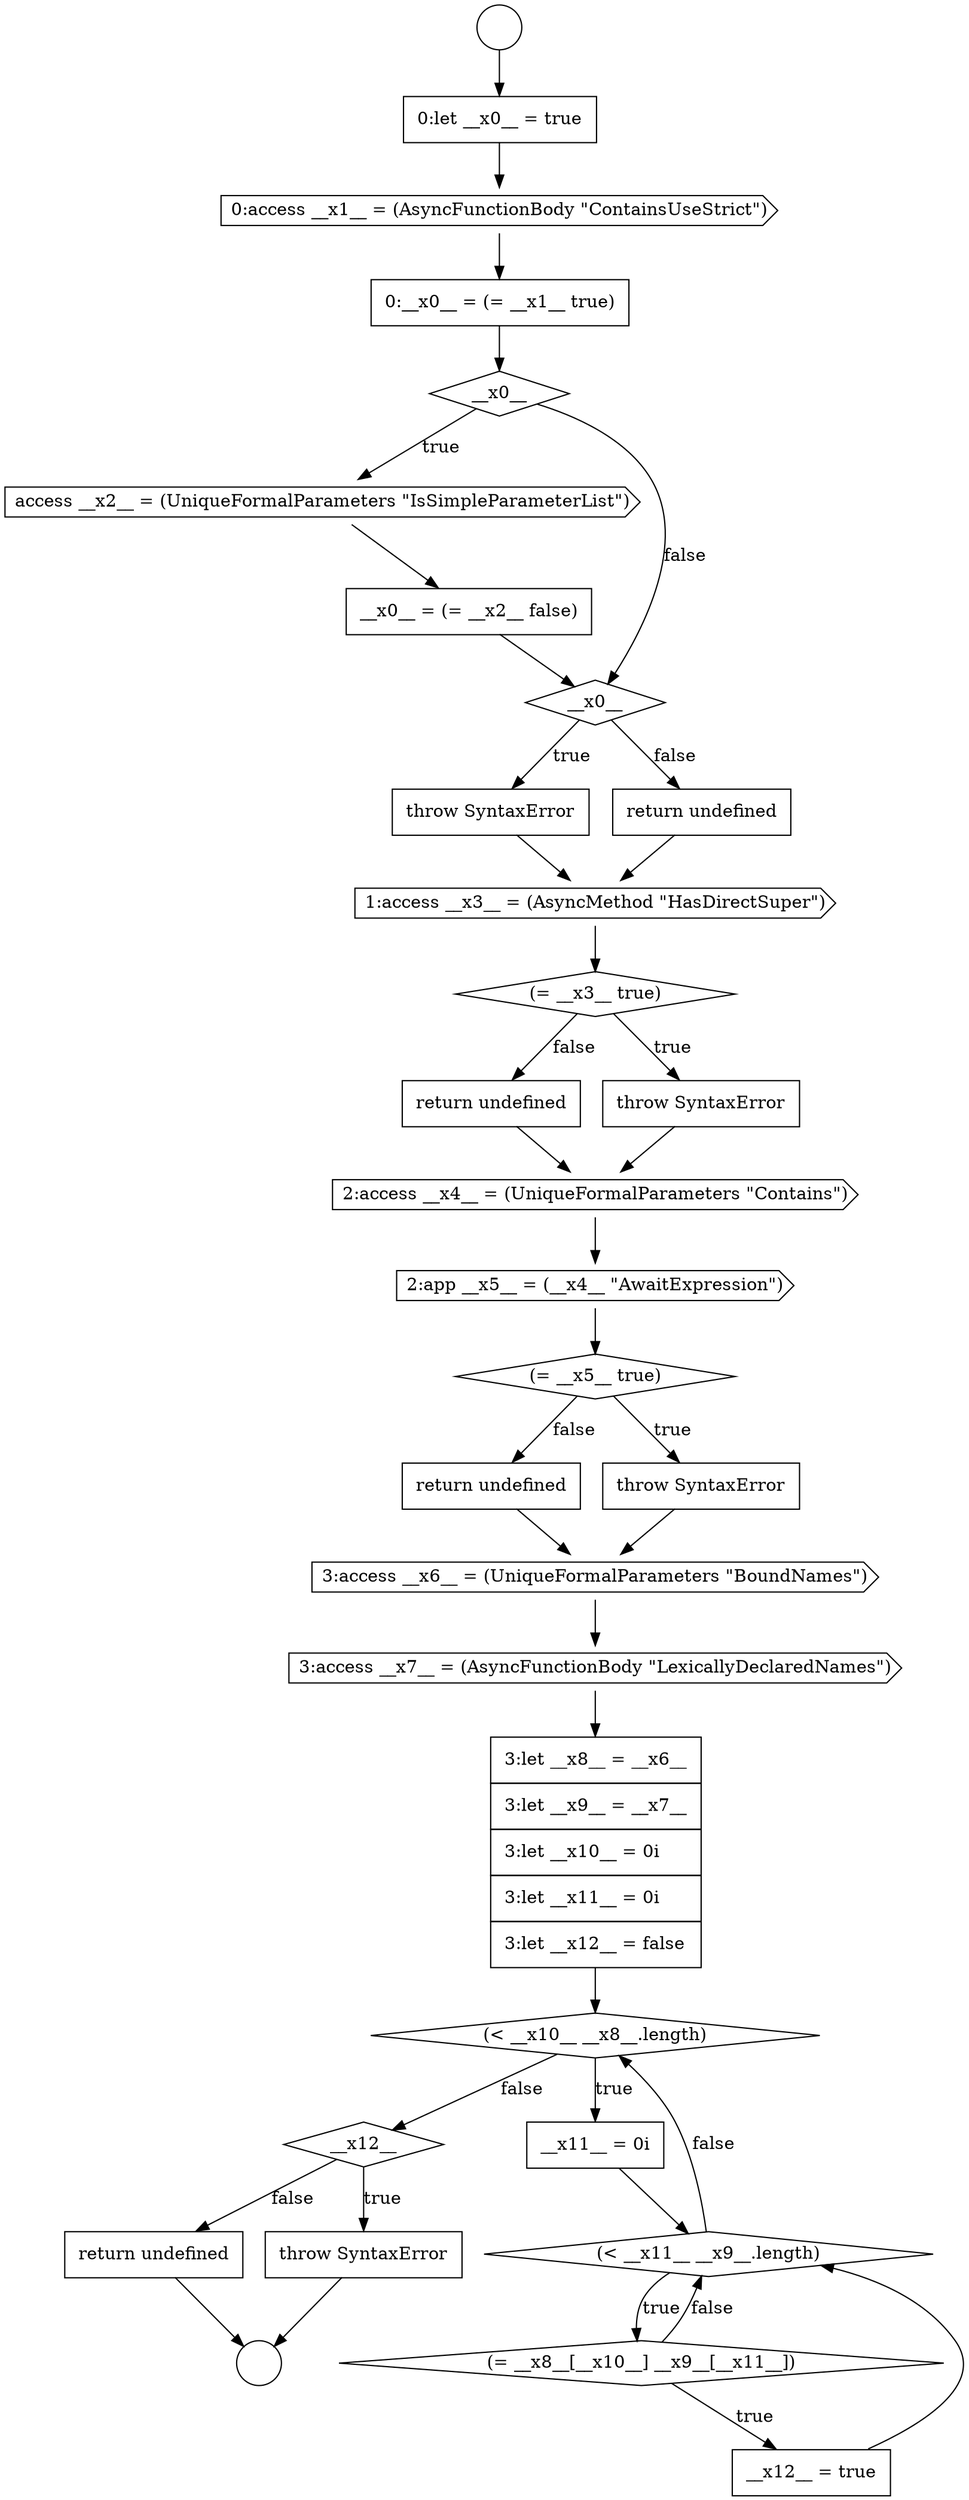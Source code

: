 digraph {
  node18129 [shape=none, margin=0, label=<<font color="black">
    <table border="0" cellborder="1" cellspacing="0" cellpadding="10">
      <tr><td align="left">__x0__ = (= __x2__ false)</td></tr>
    </table>
  </font>> color="black" fillcolor="white" style=filled]
  node18152 [shape=none, margin=0, label=<<font color="black">
    <table border="0" cellborder="1" cellspacing="0" cellpadding="10">
      <tr><td align="left">return undefined</td></tr>
    </table>
  </font>> color="black" fillcolor="white" style=filled]
  node18133 [shape=cds, label=<<font color="black">1:access __x3__ = (AsyncMethod &quot;HasDirectSuper&quot;)</font>> color="black" fillcolor="white" style=filled]
  node18143 [shape=cds, label=<<font color="black">3:access __x7__ = (AsyncFunctionBody &quot;LexicallyDeclaredNames&quot;)</font>> color="black" fillcolor="white" style=filled]
  node18126 [shape=none, margin=0, label=<<font color="black">
    <table border="0" cellborder="1" cellspacing="0" cellpadding="10">
      <tr><td align="left">0:__x0__ = (= __x1__ true)</td></tr>
    </table>
  </font>> color="black" fillcolor="white" style=filled]
  node18151 [shape=none, margin=0, label=<<font color="black">
    <table border="0" cellborder="1" cellspacing="0" cellpadding="10">
      <tr><td align="left">throw SyntaxError</td></tr>
    </table>
  </font>> color="black" fillcolor="white" style=filled]
  node18136 [shape=none, margin=0, label=<<font color="black">
    <table border="0" cellborder="1" cellspacing="0" cellpadding="10">
      <tr><td align="left">return undefined</td></tr>
    </table>
  </font>> color="black" fillcolor="white" style=filled]
  node18127 [shape=diamond, label=<<font color="black">__x0__</font>> color="black" fillcolor="white" style=filled]
  node18144 [shape=none, margin=0, label=<<font color="black">
    <table border="0" cellborder="1" cellspacing="0" cellpadding="10">
      <tr><td align="left">3:let __x8__ = __x6__</td></tr>
      <tr><td align="left">3:let __x9__ = __x7__</td></tr>
      <tr><td align="left">3:let __x10__ = 0i</td></tr>
      <tr><td align="left">3:let __x11__ = 0i</td></tr>
      <tr><td align="left">3:let __x12__ = false</td></tr>
    </table>
  </font>> color="black" fillcolor="white" style=filled]
  node18150 [shape=diamond, label=<<font color="black">__x12__</font>> color="black" fillcolor="white" style=filled]
  node18131 [shape=none, margin=0, label=<<font color="black">
    <table border="0" cellborder="1" cellspacing="0" cellpadding="10">
      <tr><td align="left">throw SyntaxError</td></tr>
    </table>
  </font>> color="black" fillcolor="white" style=filled]
  node18141 [shape=none, margin=0, label=<<font color="black">
    <table border="0" cellborder="1" cellspacing="0" cellpadding="10">
      <tr><td align="left">return undefined</td></tr>
    </table>
  </font>> color="black" fillcolor="white" style=filled]
  node18128 [shape=cds, label=<<font color="black">access __x2__ = (UniqueFormalParameters &quot;IsSimpleParameterList&quot;)</font>> color="black" fillcolor="white" style=filled]
  node18122 [shape=circle label=" " color="black" fillcolor="white" style=filled]
  node18142 [shape=cds, label=<<font color="black">3:access __x6__ = (UniqueFormalParameters &quot;BoundNames&quot;)</font>> color="black" fillcolor="white" style=filled]
  node18125 [shape=cds, label=<<font color="black">0:access __x1__ = (AsyncFunctionBody &quot;ContainsUseStrict&quot;)</font>> color="black" fillcolor="white" style=filled]
  node18123 [shape=circle label=" " color="black" fillcolor="white" style=filled]
  node18146 [shape=none, margin=0, label=<<font color="black">
    <table border="0" cellborder="1" cellspacing="0" cellpadding="10">
      <tr><td align="left">__x11__ = 0i</td></tr>
    </table>
  </font>> color="black" fillcolor="white" style=filled]
  node18148 [shape=diamond, label=<<font color="black">(= __x8__[__x10__] __x9__[__x11__])</font>> color="black" fillcolor="white" style=filled]
  node18145 [shape=diamond, label=<<font color="black">(&lt; __x10__ __x8__.length)</font>> color="black" fillcolor="white" style=filled]
  node18140 [shape=none, margin=0, label=<<font color="black">
    <table border="0" cellborder="1" cellspacing="0" cellpadding="10">
      <tr><td align="left">throw SyntaxError</td></tr>
    </table>
  </font>> color="black" fillcolor="white" style=filled]
  node18132 [shape=none, margin=0, label=<<font color="black">
    <table border="0" cellborder="1" cellspacing="0" cellpadding="10">
      <tr><td align="left">return undefined</td></tr>
    </table>
  </font>> color="black" fillcolor="white" style=filled]
  node18137 [shape=cds, label=<<font color="black">2:access __x4__ = (UniqueFormalParameters &quot;Contains&quot;)</font>> color="black" fillcolor="white" style=filled]
  node18124 [shape=none, margin=0, label=<<font color="black">
    <table border="0" cellborder="1" cellspacing="0" cellpadding="10">
      <tr><td align="left">0:let __x0__ = true</td></tr>
    </table>
  </font>> color="black" fillcolor="white" style=filled]
  node18135 [shape=none, margin=0, label=<<font color="black">
    <table border="0" cellborder="1" cellspacing="0" cellpadding="10">
      <tr><td align="left">throw SyntaxError</td></tr>
    </table>
  </font>> color="black" fillcolor="white" style=filled]
  node18134 [shape=diamond, label=<<font color="black">(= __x3__ true)</font>> color="black" fillcolor="white" style=filled]
  node18149 [shape=none, margin=0, label=<<font color="black">
    <table border="0" cellborder="1" cellspacing="0" cellpadding="10">
      <tr><td align="left">__x12__ = true</td></tr>
    </table>
  </font>> color="black" fillcolor="white" style=filled]
  node18147 [shape=diamond, label=<<font color="black">(&lt; __x11__ __x9__.length)</font>> color="black" fillcolor="white" style=filled]
  node18138 [shape=cds, label=<<font color="black">2:app __x5__ = (__x4__ &quot;AwaitExpression&quot;)</font>> color="black" fillcolor="white" style=filled]
  node18139 [shape=diamond, label=<<font color="black">(= __x5__ true)</font>> color="black" fillcolor="white" style=filled]
  node18130 [shape=diamond, label=<<font color="black">__x0__</font>> color="black" fillcolor="white" style=filled]
  node18150 -> node18151 [label=<<font color="black">true</font>> color="black"]
  node18150 -> node18152 [label=<<font color="black">false</font>> color="black"]
  node18138 -> node18139 [ color="black"]
  node18136 -> node18137 [ color="black"]
  node18147 -> node18148 [label=<<font color="black">true</font>> color="black"]
  node18147 -> node18145 [label=<<font color="black">false</font>> color="black"]
  node18143 -> node18144 [ color="black"]
  node18145 -> node18146 [label=<<font color="black">true</font>> color="black"]
  node18145 -> node18150 [label=<<font color="black">false</font>> color="black"]
  node18125 -> node18126 [ color="black"]
  node18137 -> node18138 [ color="black"]
  node18140 -> node18142 [ color="black"]
  node18132 -> node18133 [ color="black"]
  node18152 -> node18123 [ color="black"]
  node18133 -> node18134 [ color="black"]
  node18148 -> node18149 [label=<<font color="black">true</font>> color="black"]
  node18148 -> node18147 [label=<<font color="black">false</font>> color="black"]
  node18126 -> node18127 [ color="black"]
  node18139 -> node18140 [label=<<font color="black">true</font>> color="black"]
  node18139 -> node18141 [label=<<font color="black">false</font>> color="black"]
  node18127 -> node18128 [label=<<font color="black">true</font>> color="black"]
  node18127 -> node18130 [label=<<font color="black">false</font>> color="black"]
  node18131 -> node18133 [ color="black"]
  node18149 -> node18147 [ color="black"]
  node18146 -> node18147 [ color="black"]
  node18135 -> node18137 [ color="black"]
  node18128 -> node18129 [ color="black"]
  node18124 -> node18125 [ color="black"]
  node18141 -> node18142 [ color="black"]
  node18134 -> node18135 [label=<<font color="black">true</font>> color="black"]
  node18134 -> node18136 [label=<<font color="black">false</font>> color="black"]
  node18142 -> node18143 [ color="black"]
  node18144 -> node18145 [ color="black"]
  node18129 -> node18130 [ color="black"]
  node18151 -> node18123 [ color="black"]
  node18130 -> node18131 [label=<<font color="black">true</font>> color="black"]
  node18130 -> node18132 [label=<<font color="black">false</font>> color="black"]
  node18122 -> node18124 [ color="black"]
}

